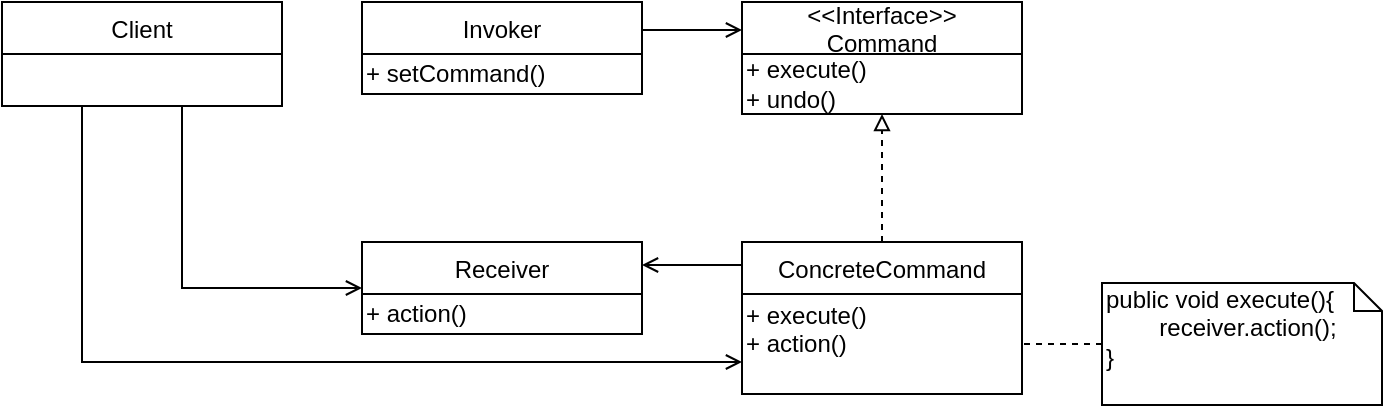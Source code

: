 <mxfile version="12.6.5" type="device"><diagram id="wM640hBgMh-GA6sOw4dg" name="第 1 页"><mxGraphModel dx="1038" dy="607" grid="1" gridSize="10" guides="1" tooltips="1" connect="1" arrows="1" fold="1" page="1" pageScale="1" pageWidth="827" pageHeight="1169" math="0" shadow="0"><root><mxCell id="0"/><mxCell id="1" parent="0"/><mxCell id="m8Py3O1yQ-CfyBS3dzmT-17" style="edgeStyle=orthogonalEdgeStyle;rounded=0;orthogonalLoop=1;jettySize=auto;html=1;endArrow=open;endFill=0;" edge="1" parent="1" source="m8Py3O1yQ-CfyBS3dzmT-1" target="m8Py3O1yQ-CfyBS3dzmT-9"><mxGeometry relative="1" as="geometry"><Array as="points"><mxPoint x="150" y="363"/></Array></mxGeometry></mxCell><mxCell id="m8Py3O1yQ-CfyBS3dzmT-18" style="edgeStyle=orthogonalEdgeStyle;rounded=0;orthogonalLoop=1;jettySize=auto;html=1;endArrow=open;endFill=0;" edge="1" parent="1" source="m8Py3O1yQ-CfyBS3dzmT-1" target="m8Py3O1yQ-CfyBS3dzmT-11"><mxGeometry relative="1" as="geometry"><Array as="points"><mxPoint x="100" y="400"/></Array></mxGeometry></mxCell><mxCell id="m8Py3O1yQ-CfyBS3dzmT-1" value="Client" style="swimlane;fontStyle=0;childLayout=stackLayout;horizontal=1;startSize=26;fillColor=none;horizontalStack=0;resizeParent=1;resizeParentMax=0;resizeLast=0;collapsible=1;marginBottom=0;" vertex="1" parent="1"><mxGeometry x="60" y="220" width="140" height="52" as="geometry"/></mxCell><mxCell id="m8Py3O1yQ-CfyBS3dzmT-15" style="edgeStyle=orthogonalEdgeStyle;rounded=0;orthogonalLoop=1;jettySize=auto;html=1;entryX=0;entryY=0.25;entryDx=0;entryDy=0;endArrow=open;endFill=0;" edge="1" parent="1" source="m8Py3O1yQ-CfyBS3dzmT-5" target="m8Py3O1yQ-CfyBS3dzmT-7"><mxGeometry relative="1" as="geometry"><Array as="points"><mxPoint x="400" y="234"/><mxPoint x="400" y="234"/></Array></mxGeometry></mxCell><mxCell id="m8Py3O1yQ-CfyBS3dzmT-5" value="Invoker" style="swimlane;fontStyle=0;childLayout=stackLayout;horizontal=1;startSize=26;fillColor=none;horizontalStack=0;resizeParent=1;resizeParentMax=0;resizeLast=0;collapsible=1;marginBottom=0;" vertex="1" parent="1"><mxGeometry x="240" y="220" width="140" height="46" as="geometry"/></mxCell><mxCell id="m8Py3O1yQ-CfyBS3dzmT-6" value="+ setCommand()" style="text;html=1;align=left;verticalAlign=middle;resizable=0;points=[];autosize=1;" vertex="1" parent="m8Py3O1yQ-CfyBS3dzmT-5"><mxGeometry y="26" width="140" height="20" as="geometry"/></mxCell><mxCell id="m8Py3O1yQ-CfyBS3dzmT-7" value="&lt;&lt;Interface&gt;&gt;&#10;Command" style="swimlane;fontStyle=0;childLayout=stackLayout;horizontal=1;startSize=26;fillColor=none;horizontalStack=0;resizeParent=1;resizeParentMax=0;resizeLast=0;collapsible=1;marginBottom=0;" vertex="1" parent="1"><mxGeometry x="430" y="220" width="140" height="56" as="geometry"/></mxCell><mxCell id="m8Py3O1yQ-CfyBS3dzmT-8" value="+ execute()&lt;br&gt;+ undo()" style="text;html=1;align=left;verticalAlign=middle;resizable=0;points=[];autosize=1;" vertex="1" parent="m8Py3O1yQ-CfyBS3dzmT-7"><mxGeometry y="26" width="140" height="30" as="geometry"/></mxCell><mxCell id="m8Py3O1yQ-CfyBS3dzmT-9" value="Receiver" style="swimlane;fontStyle=0;childLayout=stackLayout;horizontal=1;startSize=26;fillColor=none;horizontalStack=0;resizeParent=1;resizeParentMax=0;resizeLast=0;collapsible=1;marginBottom=0;" vertex="1" parent="1"><mxGeometry x="240" y="340" width="140" height="46" as="geometry"/></mxCell><mxCell id="m8Py3O1yQ-CfyBS3dzmT-10" value="+ action()" style="text;html=1;align=left;verticalAlign=middle;resizable=0;points=[];autosize=1;" vertex="1" parent="m8Py3O1yQ-CfyBS3dzmT-9"><mxGeometry y="26" width="140" height="20" as="geometry"/></mxCell><mxCell id="m8Py3O1yQ-CfyBS3dzmT-16" style="edgeStyle=orthogonalEdgeStyle;rounded=0;orthogonalLoop=1;jettySize=auto;html=1;entryX=1;entryY=0.25;entryDx=0;entryDy=0;endArrow=open;endFill=0;" edge="1" parent="1" source="m8Py3O1yQ-CfyBS3dzmT-11" target="m8Py3O1yQ-CfyBS3dzmT-9"><mxGeometry relative="1" as="geometry"><Array as="points"><mxPoint x="405" y="352"/></Array></mxGeometry></mxCell><mxCell id="m8Py3O1yQ-CfyBS3dzmT-19" style="edgeStyle=orthogonalEdgeStyle;rounded=0;orthogonalLoop=1;jettySize=auto;html=1;endArrow=block;endFill=0;dashed=1;" edge="1" parent="1" source="m8Py3O1yQ-CfyBS3dzmT-11" target="m8Py3O1yQ-CfyBS3dzmT-8"><mxGeometry relative="1" as="geometry"/></mxCell><mxCell id="m8Py3O1yQ-CfyBS3dzmT-11" value="ConcreteCommand" style="swimlane;fontStyle=0;childLayout=stackLayout;horizontal=1;startSize=26;fillColor=none;horizontalStack=0;resizeParent=1;resizeParentMax=0;resizeLast=0;collapsible=1;marginBottom=0;" vertex="1" parent="1"><mxGeometry x="430" y="340" width="140" height="76" as="geometry"/></mxCell><mxCell id="m8Py3O1yQ-CfyBS3dzmT-12" value="+ execute()&lt;br&gt;+ action()&lt;br&gt;&lt;br&gt;" style="text;html=1;align=left;verticalAlign=middle;resizable=0;points=[];autosize=1;" vertex="1" parent="m8Py3O1yQ-CfyBS3dzmT-11"><mxGeometry y="26" width="140" height="50" as="geometry"/></mxCell><mxCell id="m8Py3O1yQ-CfyBS3dzmT-23" style="edgeStyle=orthogonalEdgeStyle;rounded=0;orthogonalLoop=1;jettySize=auto;html=1;dashed=1;endArrow=none;endFill=0;" edge="1" parent="1" source="m8Py3O1yQ-CfyBS3dzmT-20" target="m8Py3O1yQ-CfyBS3dzmT-12"><mxGeometry relative="1" as="geometry"/></mxCell><mxCell id="m8Py3O1yQ-CfyBS3dzmT-20" value="public void execute(){&lt;br&gt;&amp;nbsp; &amp;nbsp; &amp;nbsp; &amp;nbsp; receiver.action();&lt;br&gt;}" style="shape=note;whiteSpace=wrap;html=1;size=14;verticalAlign=top;align=left;spacingTop=-6;" vertex="1" parent="1"><mxGeometry x="610" y="360.5" width="140" height="61" as="geometry"/></mxCell></root></mxGraphModel></diagram></mxfile>